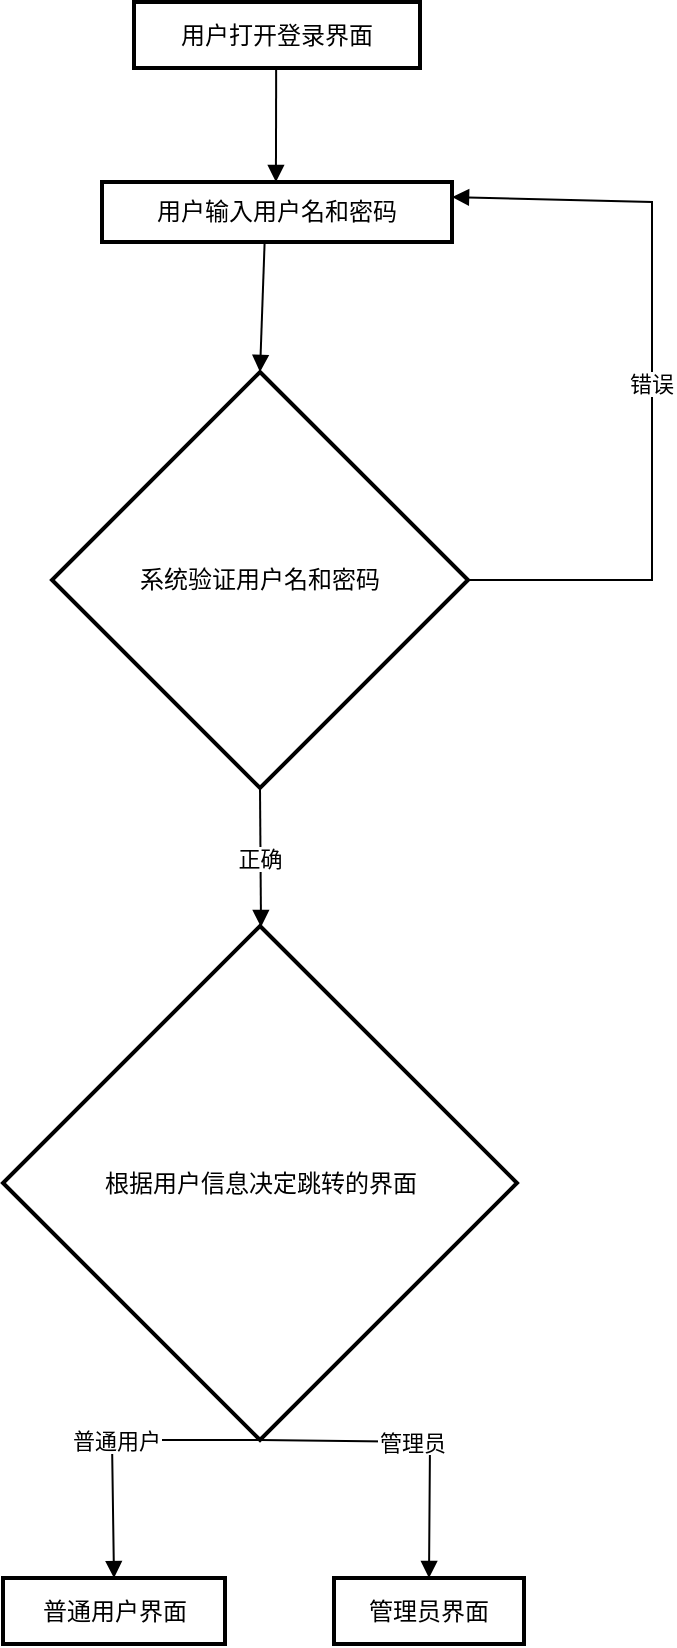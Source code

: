 <mxfile version="24.4.0" type="github">
  <diagram name="第 1 页" id="eURUD61KS9w-4v3VMjLg">
    <mxGraphModel dx="1050" dy="522" grid="1" gridSize="10" guides="1" tooltips="1" connect="1" arrows="1" fold="1" page="1" pageScale="1" pageWidth="827" pageHeight="1169" math="0" shadow="0">
      <root>
        <mxCell id="0" />
        <mxCell id="1" parent="0" />
        <mxCell id="PMKbp80DMoy-457c8C5p-1" value="用户打开登录界面" style="whiteSpace=wrap;strokeWidth=2;" vertex="1" parent="1">
          <mxGeometry x="81" y="20" width="143" height="33" as="geometry" />
        </mxCell>
        <mxCell id="PMKbp80DMoy-457c8C5p-2" value="用户输入用户名和密码" style="whiteSpace=wrap;strokeWidth=2;" vertex="1" parent="1">
          <mxGeometry x="65" y="110" width="175" height="30" as="geometry" />
        </mxCell>
        <mxCell id="PMKbp80DMoy-457c8C5p-3" value="系统验证用户名和密码" style="rhombus;strokeWidth=2;whiteSpace=wrap;" vertex="1" parent="1">
          <mxGeometry x="40" y="205" width="208" height="208" as="geometry" />
        </mxCell>
        <mxCell id="PMKbp80DMoy-457c8C5p-4" value="根据用户信息决定跳转的界面" style="rhombus;strokeWidth=2;whiteSpace=wrap;" vertex="1" parent="1">
          <mxGeometry x="15.5" y="482" width="257" height="257" as="geometry" />
        </mxCell>
        <mxCell id="PMKbp80DMoy-457c8C5p-5" value="普通用户界面" style="whiteSpace=wrap;strokeWidth=2;" vertex="1" parent="1">
          <mxGeometry x="15.5" y="808" width="111" height="33" as="geometry" />
        </mxCell>
        <mxCell id="PMKbp80DMoy-457c8C5p-6" value="管理员界面" style="whiteSpace=wrap;strokeWidth=2;" vertex="1" parent="1">
          <mxGeometry x="181" y="808" width="95" height="33" as="geometry" />
        </mxCell>
        <mxCell id="PMKbp80DMoy-457c8C5p-7" value="" style="curved=1;startArrow=none;endArrow=block;exitX=0.497;exitY=1.012;entryX=0.497;entryY=0.012;rounded=0;" edge="1" parent="1" source="PMKbp80DMoy-457c8C5p-1" target="PMKbp80DMoy-457c8C5p-2">
          <mxGeometry relative="1" as="geometry">
            <Array as="points" />
          </mxGeometry>
        </mxCell>
        <mxCell id="PMKbp80DMoy-457c8C5p-8" value="" style="curved=0;startArrow=none;endArrow=block;exitX=0.463;exitY=1.024;entryX=0.5;entryY=0;rounded=0;entryDx=0;entryDy=0;" edge="1" parent="1" source="PMKbp80DMoy-457c8C5p-2" target="PMKbp80DMoy-457c8C5p-3">
          <mxGeometry relative="1" as="geometry">
            <Array as="points" />
          </mxGeometry>
        </mxCell>
        <mxCell id="PMKbp80DMoy-457c8C5p-9" value="正确" style="curved=1;startArrow=none;endArrow=block;exitX=0.5;exitY=1.003;entryX=0.502;entryY=-1.484e-8;rounded=0;" edge="1" parent="1" source="PMKbp80DMoy-457c8C5p-3" target="PMKbp80DMoy-457c8C5p-4">
          <mxGeometry relative="1" as="geometry">
            <Array as="points" />
          </mxGeometry>
        </mxCell>
        <mxCell id="PMKbp80DMoy-457c8C5p-10" value="普通用户" style="curved=0;startArrow=none;endArrow=block;exitX=0.5;exitY=1;entryX=0.5;entryY=-0.012;rounded=0;exitDx=0;exitDy=0;" edge="1" parent="1" source="PMKbp80DMoy-457c8C5p-4" target="PMKbp80DMoy-457c8C5p-5">
          <mxGeometry relative="1" as="geometry">
            <Array as="points">
              <mxPoint x="70" y="739" />
            </Array>
          </mxGeometry>
        </mxCell>
        <mxCell id="PMKbp80DMoy-457c8C5p-11" value="管理员" style="curved=0;startArrow=none;endArrow=block;exitX=0.5;exitY=1;entryX=0.5;entryY=-0.012;rounded=0;exitDx=0;exitDy=0;" edge="1" parent="1" source="PMKbp80DMoy-457c8C5p-4" target="PMKbp80DMoy-457c8C5p-6">
          <mxGeometry relative="1" as="geometry">
            <Array as="points">
              <mxPoint x="229" y="740" />
            </Array>
          </mxGeometry>
        </mxCell>
        <mxCell id="PMKbp80DMoy-457c8C5p-12" value="错误" style="curved=0;startArrow=none;endArrow=block;exitX=1;exitY=0.5;rounded=0;exitDx=0;exitDy=0;entryX=1;entryY=0.25;entryDx=0;entryDy=0;" edge="1" parent="1" source="PMKbp80DMoy-457c8C5p-3" target="PMKbp80DMoy-457c8C5p-2">
          <mxGeometry relative="1" as="geometry">
            <Array as="points">
              <mxPoint x="340" y="309" />
              <mxPoint x="340" y="120" />
            </Array>
            <mxPoint x="248" y="120" as="targetPoint" />
          </mxGeometry>
        </mxCell>
      </root>
    </mxGraphModel>
  </diagram>
</mxfile>
